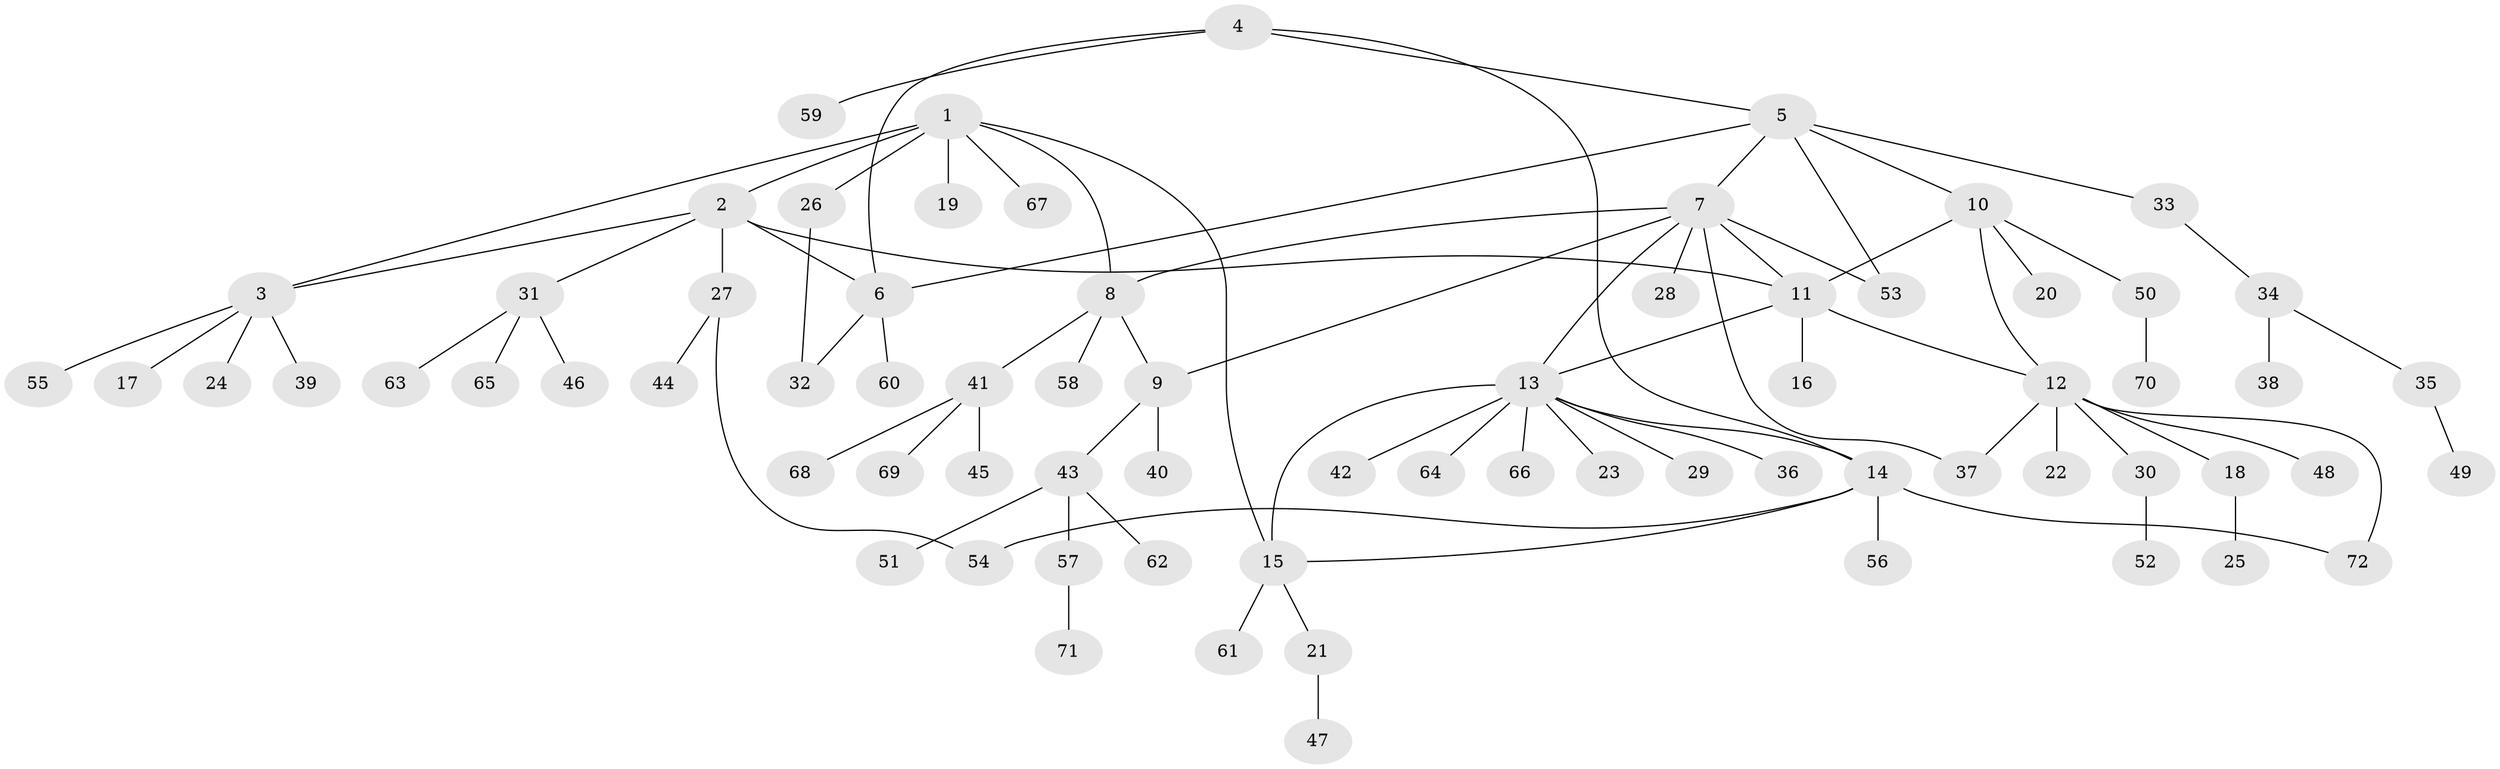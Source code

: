 // coarse degree distribution, {9: 0.034482758620689655, 5: 0.10344827586206896, 4: 0.13793103448275862, 1: 0.41379310344827586, 6: 0.034482758620689655, 2: 0.1724137931034483, 8: 0.034482758620689655, 3: 0.06896551724137931}
// Generated by graph-tools (version 1.1) at 2025/37/03/04/25 23:37:43]
// undirected, 72 vertices, 87 edges
graph export_dot {
  node [color=gray90,style=filled];
  1;
  2;
  3;
  4;
  5;
  6;
  7;
  8;
  9;
  10;
  11;
  12;
  13;
  14;
  15;
  16;
  17;
  18;
  19;
  20;
  21;
  22;
  23;
  24;
  25;
  26;
  27;
  28;
  29;
  30;
  31;
  32;
  33;
  34;
  35;
  36;
  37;
  38;
  39;
  40;
  41;
  42;
  43;
  44;
  45;
  46;
  47;
  48;
  49;
  50;
  51;
  52;
  53;
  54;
  55;
  56;
  57;
  58;
  59;
  60;
  61;
  62;
  63;
  64;
  65;
  66;
  67;
  68;
  69;
  70;
  71;
  72;
  1 -- 2;
  1 -- 3;
  1 -- 8;
  1 -- 15;
  1 -- 19;
  1 -- 26;
  1 -- 67;
  2 -- 3;
  2 -- 6;
  2 -- 11;
  2 -- 27;
  2 -- 31;
  3 -- 17;
  3 -- 24;
  3 -- 39;
  3 -- 55;
  4 -- 5;
  4 -- 6;
  4 -- 14;
  4 -- 59;
  5 -- 6;
  5 -- 7;
  5 -- 10;
  5 -- 33;
  5 -- 53;
  6 -- 32;
  6 -- 60;
  7 -- 8;
  7 -- 9;
  7 -- 11;
  7 -- 13;
  7 -- 28;
  7 -- 37;
  7 -- 53;
  8 -- 9;
  8 -- 41;
  8 -- 58;
  9 -- 40;
  9 -- 43;
  10 -- 11;
  10 -- 12;
  10 -- 20;
  10 -- 50;
  11 -- 12;
  11 -- 13;
  11 -- 16;
  12 -- 18;
  12 -- 22;
  12 -- 30;
  12 -- 37;
  12 -- 48;
  12 -- 72;
  13 -- 14;
  13 -- 15;
  13 -- 23;
  13 -- 29;
  13 -- 36;
  13 -- 42;
  13 -- 64;
  13 -- 66;
  14 -- 15;
  14 -- 54;
  14 -- 56;
  14 -- 72;
  15 -- 21;
  15 -- 61;
  18 -- 25;
  21 -- 47;
  26 -- 32;
  27 -- 44;
  27 -- 54;
  30 -- 52;
  31 -- 46;
  31 -- 63;
  31 -- 65;
  33 -- 34;
  34 -- 35;
  34 -- 38;
  35 -- 49;
  41 -- 45;
  41 -- 68;
  41 -- 69;
  43 -- 51;
  43 -- 57;
  43 -- 62;
  50 -- 70;
  57 -- 71;
}
